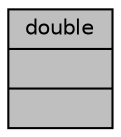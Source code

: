digraph "double"
{
 // INTERACTIVE_SVG=YES
  bgcolor="transparent";
  edge [fontname="Helvetica",fontsize="10",labelfontname="Helvetica",labelfontsize="10"];
  node [fontname="Helvetica",fontsize="10",shape=record];
  Node1 [label="{double\n||}",height=0.2,width=0.4,color="black", fillcolor="grey75", style="filled" fontcolor="black"];
}
